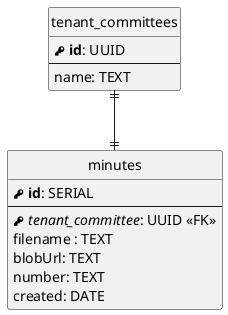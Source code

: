 @startuml db_schema

hide circle
skinparam linetype ortho

!define primary_key(x) <b><&key> x</b>
!define foreign_key(x) <i><&key> x</i>
!define column(x) <&media-record> x


entity "tenant_committees" as tenant_committees {
  primary_key( id ): UUID
  --
  name: TEXT
}

entity "minutes" as minutes {
  primary_key( id ): SERIAL
  --
  foreign_key( tenant_committee ): UUID <<FK>>
  filename : TEXT
  blobUrl: TEXT
  number: TEXT
  created: DATE
}

tenant_committees ||--|| minutes

@enduml
